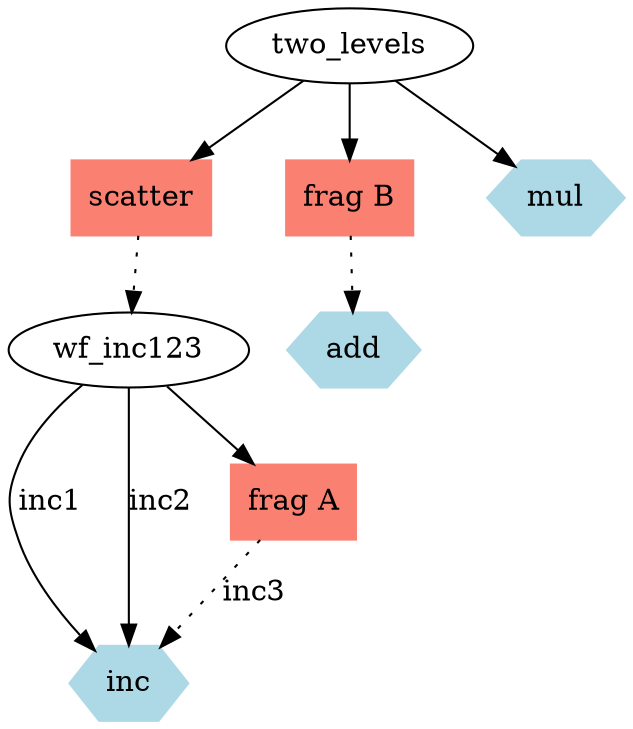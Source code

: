 digraph G {
        // workflows
        two_levels [shape=ellipse];
        wf_inc123 [shape=ellipse];

        // stand alone applets
        inc [shape=polygon, sides=6; color=lightblue, style=filled];
        add [shape=polygon, sides=6; color=lightblue, style=filled];
        mul [shape=polygon, sides=6; color=lightblue, style=filled];

        // fragments
        fragmentScatter [shape=box; color=salmon, style=filled, label="scatter"];
        fragmentA [shape=box; color=salmon, style=filled, label="frag A"];
        fragmentB [shape=box; color=salmon, style=filled, label="frag B"];

        two_levels -> fragmentScatter;
        two_levels -> fragmentB;
        two_levels -> mul
        fragmentScatter -> fragmentB [style=invis];
        fragmentB -> mul [style=invis];
        {rank = same; fragmentScatter;
                fragmentB;
                mul;
         }

        wf_inc123 -> inc [label="inc1"];
        wf_inc123 -> inc [label="inc2"]
        wf_inc123 -> fragmentA;

        fragmentA -> inc [style=dotted, label="inc3"];
        fragmentB -> add [style=dotted];
        fragmentScatter -> wf_inc123 [style=dotted];


}
